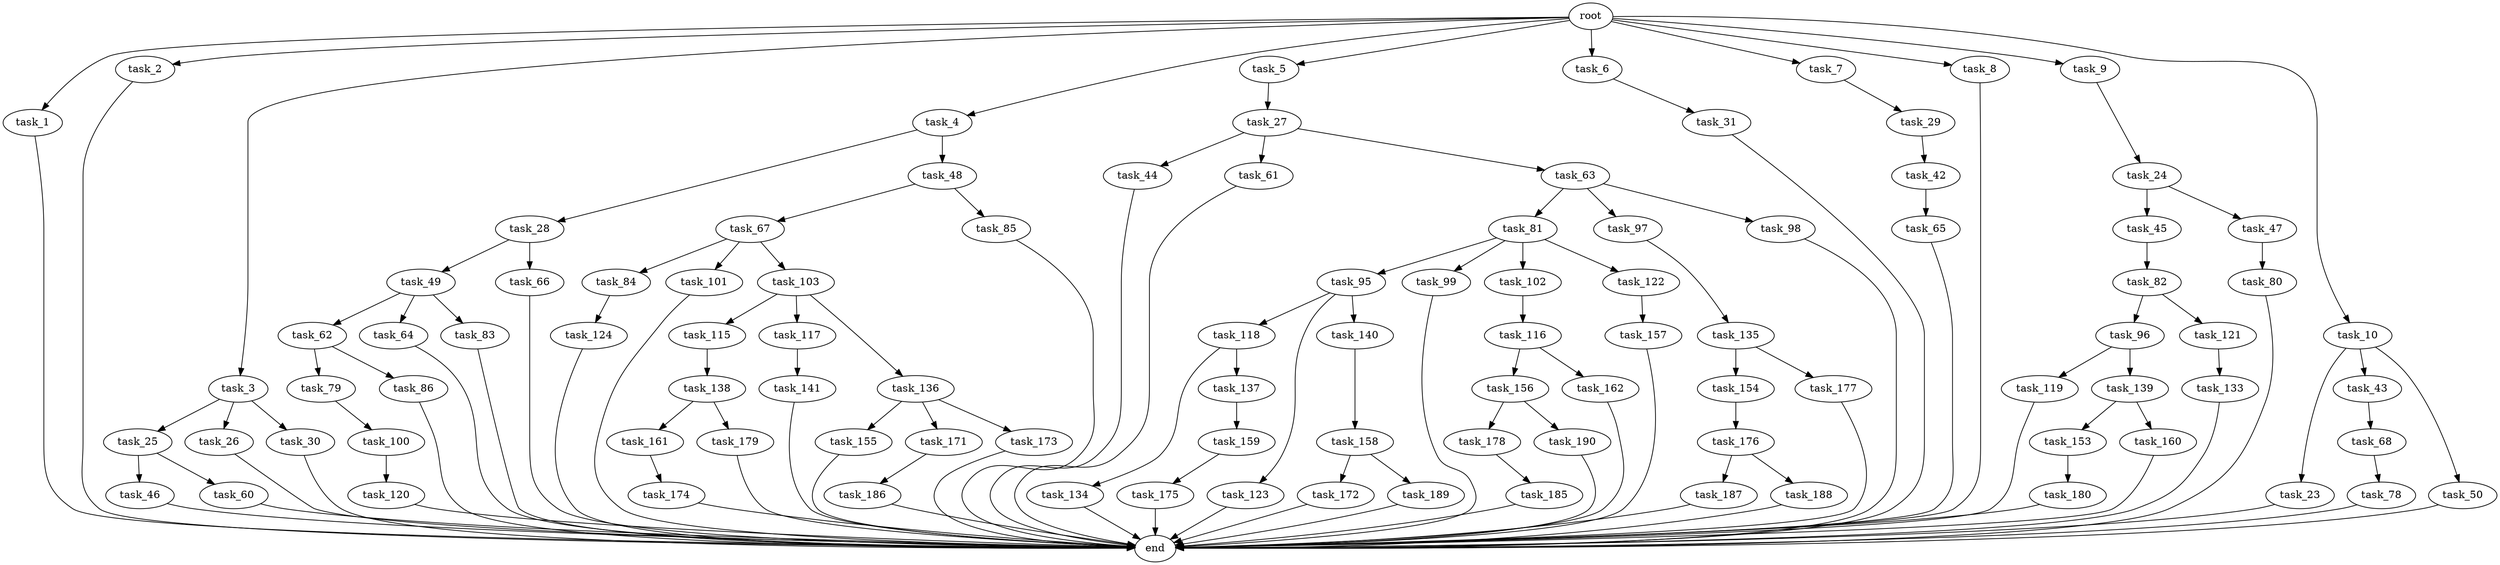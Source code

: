 digraph G {
  root [size="0.000000"];
  task_1 [size="1.024000"];
  task_2 [size="1.024000"];
  task_3 [size="1.024000"];
  task_4 [size="1.024000"];
  task_5 [size="1.024000"];
  task_6 [size="1.024000"];
  task_7 [size="1.024000"];
  task_8 [size="1.024000"];
  task_9 [size="1.024000"];
  task_10 [size="1.024000"];
  task_23 [size="549755813.888000"];
  task_24 [size="137438953.472000"];
  task_25 [size="137438953.472000"];
  task_26 [size="137438953.472000"];
  task_27 [size="549755813.888000"];
  task_28 [size="695784701.952000"];
  task_29 [size="695784701.952000"];
  task_30 [size="137438953.472000"];
  task_31 [size="137438953.472000"];
  task_42 [size="309237645.312000"];
  task_43 [size="549755813.888000"];
  task_44 [size="420906795.008000"];
  task_45 [size="34359738.368000"];
  task_46 [size="137438953.472000"];
  task_47 [size="34359738.368000"];
  task_48 [size="695784701.952000"];
  task_49 [size="420906795.008000"];
  task_50 [size="549755813.888000"];
  task_60 [size="137438953.472000"];
  task_61 [size="420906795.008000"];
  task_62 [size="77309411.328000"];
  task_63 [size="420906795.008000"];
  task_64 [size="77309411.328000"];
  task_65 [size="77309411.328000"];
  task_66 [size="420906795.008000"];
  task_67 [size="420906795.008000"];
  task_68 [size="420906795.008000"];
  task_78 [size="77309411.328000"];
  task_79 [size="695784701.952000"];
  task_80 [size="420906795.008000"];
  task_81 [size="549755813.888000"];
  task_82 [size="137438953.472000"];
  task_83 [size="77309411.328000"];
  task_84 [size="34359738.368000"];
  task_85 [size="420906795.008000"];
  task_86 [size="695784701.952000"];
  task_95 [size="34359738.368000"];
  task_96 [size="858993459.200000"];
  task_97 [size="549755813.888000"];
  task_98 [size="549755813.888000"];
  task_99 [size="34359738.368000"];
  task_100 [size="549755813.888000"];
  task_101 [size="34359738.368000"];
  task_102 [size="34359738.368000"];
  task_103 [size="34359738.368000"];
  task_115 [size="214748364.800000"];
  task_116 [size="858993459.200000"];
  task_117 [size="214748364.800000"];
  task_118 [size="858993459.200000"];
  task_119 [size="549755813.888000"];
  task_120 [size="137438953.472000"];
  task_121 [size="858993459.200000"];
  task_122 [size="34359738.368000"];
  task_123 [size="858993459.200000"];
  task_124 [size="309237645.312000"];
  task_133 [size="420906795.008000"];
  task_134 [size="214748364.800000"];
  task_135 [size="34359738.368000"];
  task_136 [size="214748364.800000"];
  task_137 [size="214748364.800000"];
  task_138 [size="34359738.368000"];
  task_139 [size="549755813.888000"];
  task_140 [size="858993459.200000"];
  task_141 [size="77309411.328000"];
  task_153 [size="858993459.200000"];
  task_154 [size="420906795.008000"];
  task_155 [size="214748364.800000"];
  task_156 [size="420906795.008000"];
  task_157 [size="137438953.472000"];
  task_158 [size="420906795.008000"];
  task_159 [size="858993459.200000"];
  task_160 [size="858993459.200000"];
  task_161 [size="420906795.008000"];
  task_162 [size="420906795.008000"];
  task_171 [size="214748364.800000"];
  task_172 [size="858993459.200000"];
  task_173 [size="214748364.800000"];
  task_174 [size="858993459.200000"];
  task_175 [size="77309411.328000"];
  task_176 [size="858993459.200000"];
  task_177 [size="420906795.008000"];
  task_178 [size="77309411.328000"];
  task_179 [size="420906795.008000"];
  task_180 [size="858993459.200000"];
  task_185 [size="858993459.200000"];
  task_186 [size="695784701.952000"];
  task_187 [size="214748364.800000"];
  task_188 [size="214748364.800000"];
  task_189 [size="858993459.200000"];
  task_190 [size="77309411.328000"];
  end [size="0.000000"];

  root -> task_1 [size="1.000000"];
  root -> task_2 [size="1.000000"];
  root -> task_3 [size="1.000000"];
  root -> task_4 [size="1.000000"];
  root -> task_5 [size="1.000000"];
  root -> task_6 [size="1.000000"];
  root -> task_7 [size="1.000000"];
  root -> task_8 [size="1.000000"];
  root -> task_9 [size="1.000000"];
  root -> task_10 [size="1.000000"];
  task_1 -> end [size="1.000000"];
  task_2 -> end [size="1.000000"];
  task_3 -> task_25 [size="134217728.000000"];
  task_3 -> task_26 [size="134217728.000000"];
  task_3 -> task_30 [size="134217728.000000"];
  task_4 -> task_28 [size="679477248.000000"];
  task_4 -> task_48 [size="679477248.000000"];
  task_5 -> task_27 [size="536870912.000000"];
  task_6 -> task_31 [size="134217728.000000"];
  task_7 -> task_29 [size="679477248.000000"];
  task_8 -> end [size="1.000000"];
  task_9 -> task_24 [size="134217728.000000"];
  task_10 -> task_23 [size="536870912.000000"];
  task_10 -> task_43 [size="536870912.000000"];
  task_10 -> task_50 [size="536870912.000000"];
  task_23 -> end [size="1.000000"];
  task_24 -> task_45 [size="33554432.000000"];
  task_24 -> task_47 [size="33554432.000000"];
  task_25 -> task_46 [size="134217728.000000"];
  task_25 -> task_60 [size="134217728.000000"];
  task_26 -> end [size="1.000000"];
  task_27 -> task_44 [size="411041792.000000"];
  task_27 -> task_61 [size="411041792.000000"];
  task_27 -> task_63 [size="411041792.000000"];
  task_28 -> task_49 [size="411041792.000000"];
  task_28 -> task_66 [size="411041792.000000"];
  task_29 -> task_42 [size="301989888.000000"];
  task_30 -> end [size="1.000000"];
  task_31 -> end [size="1.000000"];
  task_42 -> task_65 [size="75497472.000000"];
  task_43 -> task_68 [size="411041792.000000"];
  task_44 -> end [size="1.000000"];
  task_45 -> task_82 [size="134217728.000000"];
  task_46 -> end [size="1.000000"];
  task_47 -> task_80 [size="411041792.000000"];
  task_48 -> task_67 [size="411041792.000000"];
  task_48 -> task_85 [size="411041792.000000"];
  task_49 -> task_62 [size="75497472.000000"];
  task_49 -> task_64 [size="75497472.000000"];
  task_49 -> task_83 [size="75497472.000000"];
  task_50 -> end [size="1.000000"];
  task_60 -> end [size="1.000000"];
  task_61 -> end [size="1.000000"];
  task_62 -> task_79 [size="679477248.000000"];
  task_62 -> task_86 [size="679477248.000000"];
  task_63 -> task_81 [size="536870912.000000"];
  task_63 -> task_97 [size="536870912.000000"];
  task_63 -> task_98 [size="536870912.000000"];
  task_64 -> end [size="1.000000"];
  task_65 -> end [size="1.000000"];
  task_66 -> end [size="1.000000"];
  task_67 -> task_84 [size="33554432.000000"];
  task_67 -> task_101 [size="33554432.000000"];
  task_67 -> task_103 [size="33554432.000000"];
  task_68 -> task_78 [size="75497472.000000"];
  task_78 -> end [size="1.000000"];
  task_79 -> task_100 [size="536870912.000000"];
  task_80 -> end [size="1.000000"];
  task_81 -> task_95 [size="33554432.000000"];
  task_81 -> task_99 [size="33554432.000000"];
  task_81 -> task_102 [size="33554432.000000"];
  task_81 -> task_122 [size="33554432.000000"];
  task_82 -> task_96 [size="838860800.000000"];
  task_82 -> task_121 [size="838860800.000000"];
  task_83 -> end [size="1.000000"];
  task_84 -> task_124 [size="301989888.000000"];
  task_85 -> end [size="1.000000"];
  task_86 -> end [size="1.000000"];
  task_95 -> task_118 [size="838860800.000000"];
  task_95 -> task_123 [size="838860800.000000"];
  task_95 -> task_140 [size="838860800.000000"];
  task_96 -> task_119 [size="536870912.000000"];
  task_96 -> task_139 [size="536870912.000000"];
  task_97 -> task_135 [size="33554432.000000"];
  task_98 -> end [size="1.000000"];
  task_99 -> end [size="1.000000"];
  task_100 -> task_120 [size="134217728.000000"];
  task_101 -> end [size="1.000000"];
  task_102 -> task_116 [size="838860800.000000"];
  task_103 -> task_115 [size="209715200.000000"];
  task_103 -> task_117 [size="209715200.000000"];
  task_103 -> task_136 [size="209715200.000000"];
  task_115 -> task_138 [size="33554432.000000"];
  task_116 -> task_156 [size="411041792.000000"];
  task_116 -> task_162 [size="411041792.000000"];
  task_117 -> task_141 [size="75497472.000000"];
  task_118 -> task_134 [size="209715200.000000"];
  task_118 -> task_137 [size="209715200.000000"];
  task_119 -> end [size="1.000000"];
  task_120 -> end [size="1.000000"];
  task_121 -> task_133 [size="411041792.000000"];
  task_122 -> task_157 [size="134217728.000000"];
  task_123 -> end [size="1.000000"];
  task_124 -> end [size="1.000000"];
  task_133 -> end [size="1.000000"];
  task_134 -> end [size="1.000000"];
  task_135 -> task_154 [size="411041792.000000"];
  task_135 -> task_177 [size="411041792.000000"];
  task_136 -> task_155 [size="209715200.000000"];
  task_136 -> task_171 [size="209715200.000000"];
  task_136 -> task_173 [size="209715200.000000"];
  task_137 -> task_159 [size="838860800.000000"];
  task_138 -> task_161 [size="411041792.000000"];
  task_138 -> task_179 [size="411041792.000000"];
  task_139 -> task_153 [size="838860800.000000"];
  task_139 -> task_160 [size="838860800.000000"];
  task_140 -> task_158 [size="411041792.000000"];
  task_141 -> end [size="1.000000"];
  task_153 -> task_180 [size="838860800.000000"];
  task_154 -> task_176 [size="838860800.000000"];
  task_155 -> end [size="1.000000"];
  task_156 -> task_178 [size="75497472.000000"];
  task_156 -> task_190 [size="75497472.000000"];
  task_157 -> end [size="1.000000"];
  task_158 -> task_172 [size="838860800.000000"];
  task_158 -> task_189 [size="838860800.000000"];
  task_159 -> task_175 [size="75497472.000000"];
  task_160 -> end [size="1.000000"];
  task_161 -> task_174 [size="838860800.000000"];
  task_162 -> end [size="1.000000"];
  task_171 -> task_186 [size="679477248.000000"];
  task_172 -> end [size="1.000000"];
  task_173 -> end [size="1.000000"];
  task_174 -> end [size="1.000000"];
  task_175 -> end [size="1.000000"];
  task_176 -> task_187 [size="209715200.000000"];
  task_176 -> task_188 [size="209715200.000000"];
  task_177 -> end [size="1.000000"];
  task_178 -> task_185 [size="838860800.000000"];
  task_179 -> end [size="1.000000"];
  task_180 -> end [size="1.000000"];
  task_185 -> end [size="1.000000"];
  task_186 -> end [size="1.000000"];
  task_187 -> end [size="1.000000"];
  task_188 -> end [size="1.000000"];
  task_189 -> end [size="1.000000"];
  task_190 -> end [size="1.000000"];
}
